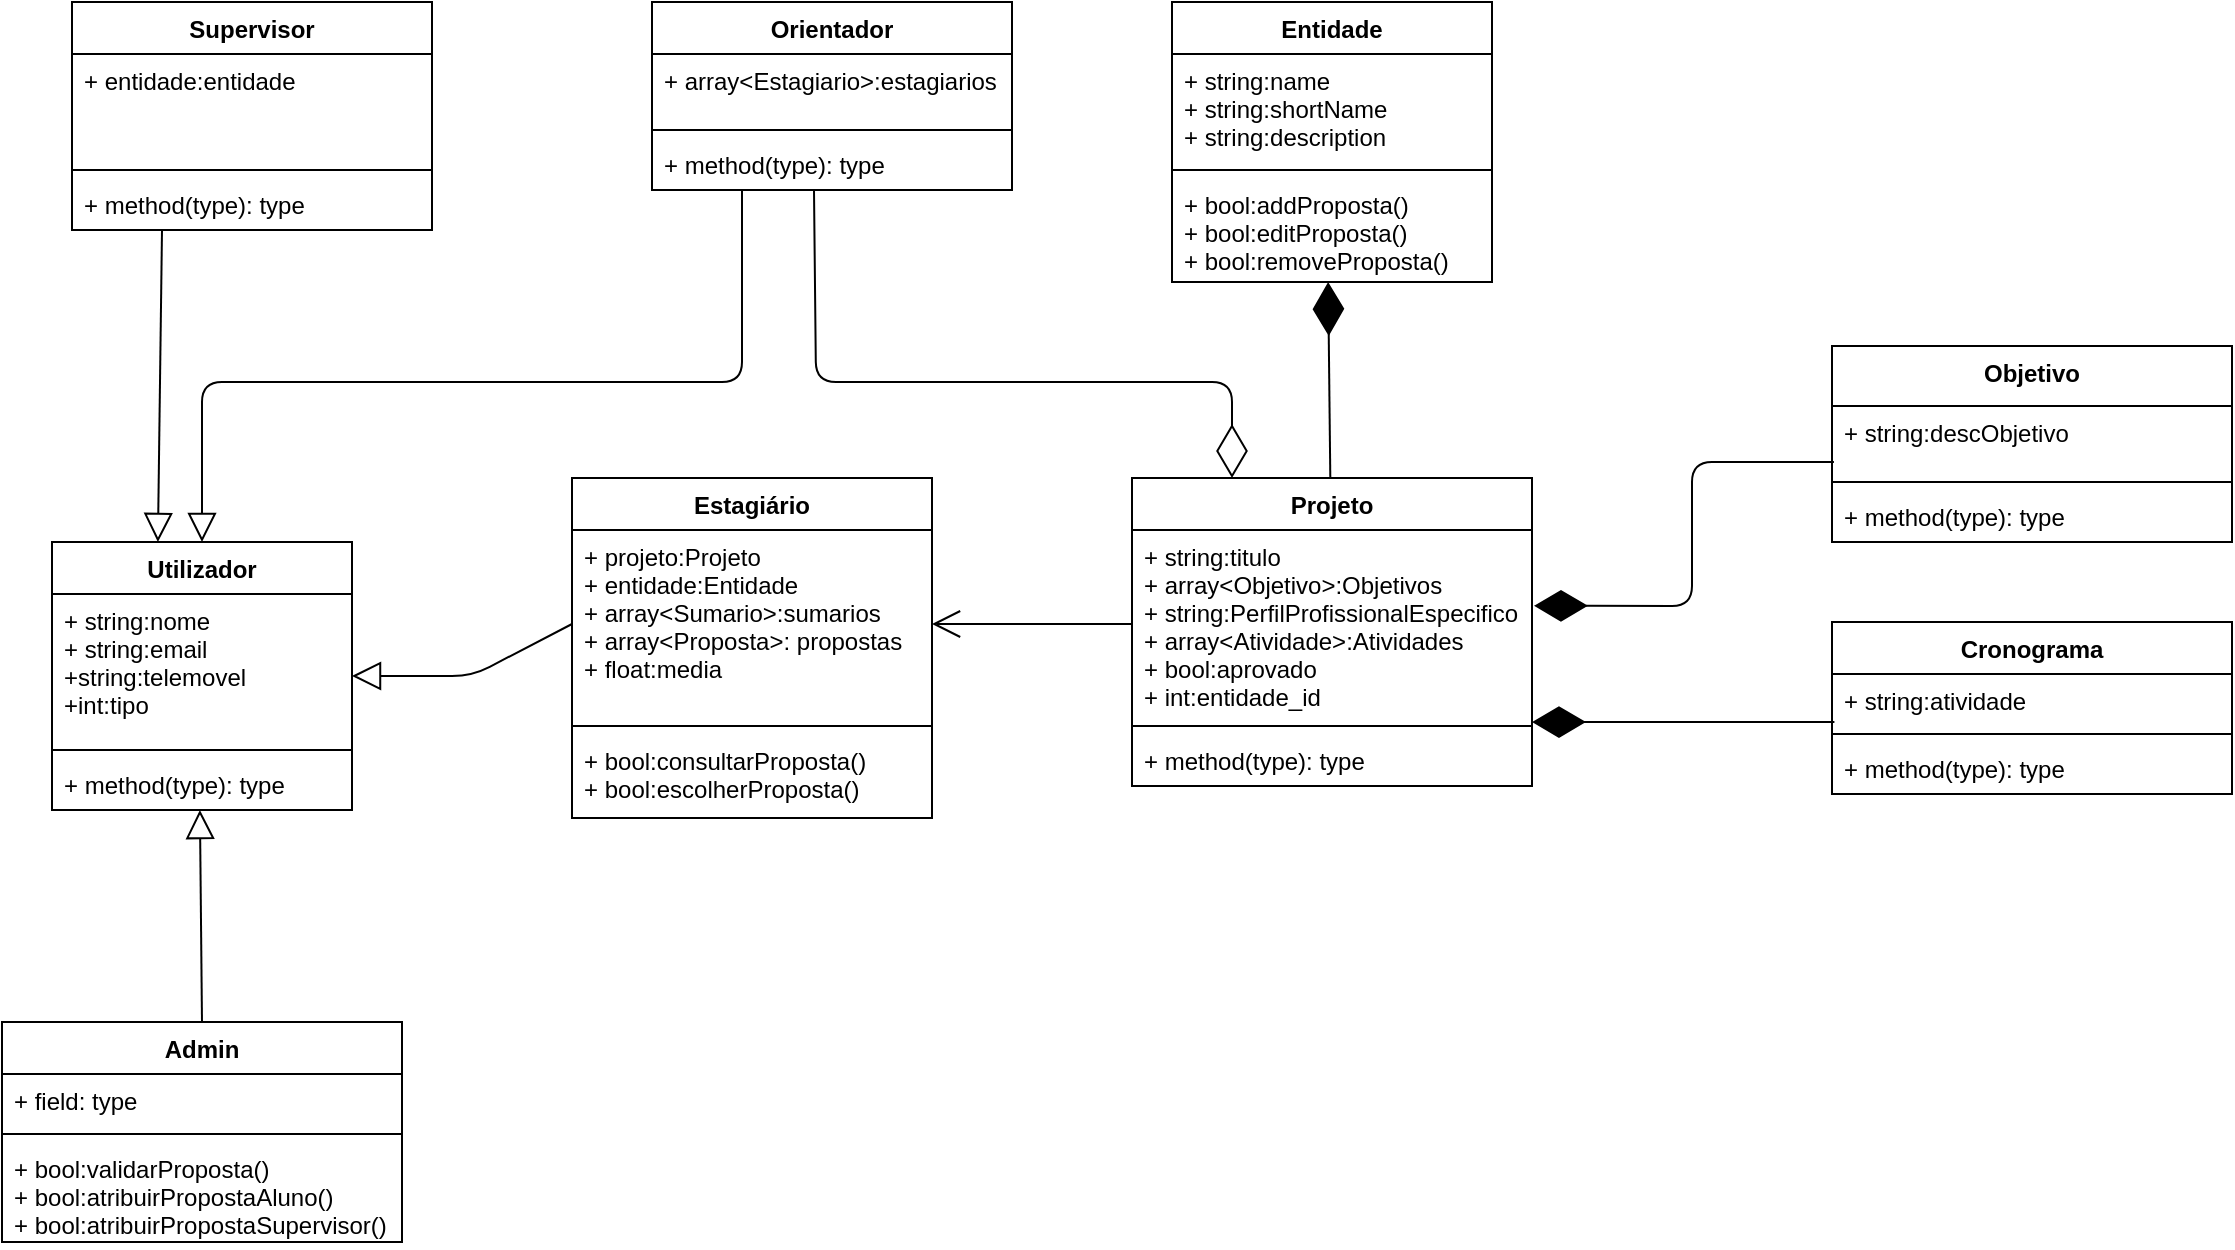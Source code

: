 <mxfile version="14.2.7" type="device"><diagram id="UTzRrUBdHlpDAepOmbyG" name="Page-1"><mxGraphModel dx="1422" dy="763" grid="1" gridSize="10" guides="1" tooltips="1" connect="1" arrows="1" fold="1" page="1" pageScale="1" pageWidth="827" pageHeight="1169" math="0" shadow="0"><root><mxCell id="0"/><mxCell id="1" parent="0"/><mxCell id="HbkX1wtmfrWM2JTnb59R-1" value="Utilizador" style="swimlane;fontStyle=1;align=center;verticalAlign=top;childLayout=stackLayout;horizontal=1;startSize=26;horizontalStack=0;resizeParent=1;resizeParentMax=0;resizeLast=0;collapsible=1;marginBottom=0;" parent="1" vertex="1"><mxGeometry x="70" y="390" width="150" height="134" as="geometry"/></mxCell><mxCell id="HbkX1wtmfrWM2JTnb59R-2" value="+ string:nome&#xA;+ string:email&#xA;+string:telemovel&#xA;+int:tipo&#xA;&#xA;&#xA;&#xA;" style="text;strokeColor=none;fillColor=none;align=left;verticalAlign=top;spacingLeft=4;spacingRight=4;overflow=hidden;rotatable=0;points=[[0,0.5],[1,0.5]];portConstraint=eastwest;" parent="HbkX1wtmfrWM2JTnb59R-1" vertex="1"><mxGeometry y="26" width="150" height="74" as="geometry"/></mxCell><mxCell id="HbkX1wtmfrWM2JTnb59R-3" value="" style="line;strokeWidth=1;fillColor=none;align=left;verticalAlign=middle;spacingTop=-1;spacingLeft=3;spacingRight=3;rotatable=0;labelPosition=right;points=[];portConstraint=eastwest;" parent="HbkX1wtmfrWM2JTnb59R-1" vertex="1"><mxGeometry y="100" width="150" height="8" as="geometry"/></mxCell><mxCell id="HbkX1wtmfrWM2JTnb59R-4" value="+ method(type): type" style="text;strokeColor=none;fillColor=none;align=left;verticalAlign=top;spacingLeft=4;spacingRight=4;overflow=hidden;rotatable=0;points=[[0,0.5],[1,0.5]];portConstraint=eastwest;" parent="HbkX1wtmfrWM2JTnb59R-1" vertex="1"><mxGeometry y="108" width="150" height="26" as="geometry"/></mxCell><mxCell id="HbkX1wtmfrWM2JTnb59R-18" value="Orientador" style="swimlane;fontStyle=1;align=center;verticalAlign=top;childLayout=stackLayout;horizontal=1;startSize=26;horizontalStack=0;resizeParent=1;resizeParentMax=0;resizeLast=0;collapsible=1;marginBottom=0;" parent="1" vertex="1"><mxGeometry x="370" y="120" width="180" height="94" as="geometry"/></mxCell><mxCell id="HbkX1wtmfrWM2JTnb59R-19" value="+ array&lt;Estagiario&gt;:estagiarios" style="text;strokeColor=none;fillColor=none;align=left;verticalAlign=top;spacingLeft=4;spacingRight=4;overflow=hidden;rotatable=0;points=[[0,0.5],[1,0.5]];portConstraint=eastwest;" parent="HbkX1wtmfrWM2JTnb59R-18" vertex="1"><mxGeometry y="26" width="180" height="34" as="geometry"/></mxCell><mxCell id="HbkX1wtmfrWM2JTnb59R-20" value="" style="line;strokeWidth=1;fillColor=none;align=left;verticalAlign=middle;spacingTop=-1;spacingLeft=3;spacingRight=3;rotatable=0;labelPosition=right;points=[];portConstraint=eastwest;" parent="HbkX1wtmfrWM2JTnb59R-18" vertex="1"><mxGeometry y="60" width="180" height="8" as="geometry"/></mxCell><mxCell id="HbkX1wtmfrWM2JTnb59R-21" value="+ method(type): type" style="text;strokeColor=none;fillColor=none;align=left;verticalAlign=top;spacingLeft=4;spacingRight=4;overflow=hidden;rotatable=0;points=[[0,0.5],[1,0.5]];portConstraint=eastwest;" parent="HbkX1wtmfrWM2JTnb59R-18" vertex="1"><mxGeometry y="68" width="180" height="26" as="geometry"/></mxCell><mxCell id="484Vqte_0aY-zLC1-yI5-1" value="Admin" style="swimlane;fontStyle=1;align=center;verticalAlign=top;childLayout=stackLayout;horizontal=1;startSize=26;horizontalStack=0;resizeParent=1;resizeParentMax=0;resizeLast=0;collapsible=1;marginBottom=0;" parent="1" vertex="1"><mxGeometry x="45" y="630" width="200" height="110" as="geometry"/></mxCell><mxCell id="484Vqte_0aY-zLC1-yI5-2" value="+ field: type" style="text;strokeColor=none;fillColor=none;align=left;verticalAlign=top;spacingLeft=4;spacingRight=4;overflow=hidden;rotatable=0;points=[[0,0.5],[1,0.5]];portConstraint=eastwest;" parent="484Vqte_0aY-zLC1-yI5-1" vertex="1"><mxGeometry y="26" width="200" height="26" as="geometry"/></mxCell><mxCell id="484Vqte_0aY-zLC1-yI5-3" value="" style="line;strokeWidth=1;fillColor=none;align=left;verticalAlign=middle;spacingTop=-1;spacingLeft=3;spacingRight=3;rotatable=0;labelPosition=right;points=[];portConstraint=eastwest;" parent="484Vqte_0aY-zLC1-yI5-1" vertex="1"><mxGeometry y="52" width="200" height="8" as="geometry"/></mxCell><mxCell id="484Vqte_0aY-zLC1-yI5-4" value="+ bool:validarProposta()&#xA;+ bool:atribuirPropostaAluno()&#xA;+ bool:atribuirPropostaSupervisor()" style="text;strokeColor=none;fillColor=none;align=left;verticalAlign=top;spacingLeft=4;spacingRight=4;overflow=hidden;rotatable=0;points=[[0,0.5],[1,0.5]];portConstraint=eastwest;" parent="484Vqte_0aY-zLC1-yI5-1" vertex="1"><mxGeometry y="60" width="200" height="50" as="geometry"/></mxCell><mxCell id="HbkX1wtmfrWM2JTnb59R-22" value="Entidade" style="swimlane;fontStyle=1;align=center;verticalAlign=top;childLayout=stackLayout;horizontal=1;startSize=26;horizontalStack=0;resizeParent=1;resizeParentMax=0;resizeLast=0;collapsible=1;marginBottom=0;" parent="1" vertex="1"><mxGeometry x="630" y="120" width="160" height="140" as="geometry"/></mxCell><mxCell id="HbkX1wtmfrWM2JTnb59R-23" value="+ string:name&#xA;+ string:shortName&#xA;+ string:description" style="text;strokeColor=none;fillColor=none;align=left;verticalAlign=top;spacingLeft=4;spacingRight=4;overflow=hidden;rotatable=0;points=[[0,0.5],[1,0.5]];portConstraint=eastwest;" parent="HbkX1wtmfrWM2JTnb59R-22" vertex="1"><mxGeometry y="26" width="160" height="54" as="geometry"/></mxCell><mxCell id="HbkX1wtmfrWM2JTnb59R-24" value="" style="line;strokeWidth=1;fillColor=none;align=left;verticalAlign=middle;spacingTop=-1;spacingLeft=3;spacingRight=3;rotatable=0;labelPosition=right;points=[];portConstraint=eastwest;" parent="HbkX1wtmfrWM2JTnb59R-22" vertex="1"><mxGeometry y="80" width="160" height="8" as="geometry"/></mxCell><mxCell id="HbkX1wtmfrWM2JTnb59R-25" value="+ bool:addProposta()&#xA;+ bool:editProposta()&#xA;+ bool:removeProposta()" style="text;strokeColor=none;fillColor=none;align=left;verticalAlign=top;spacingLeft=4;spacingRight=4;overflow=hidden;rotatable=0;points=[[0,0.5],[1,0.5]];portConstraint=eastwest;" parent="HbkX1wtmfrWM2JTnb59R-22" vertex="1"><mxGeometry y="88" width="160" height="52" as="geometry"/></mxCell><mxCell id="HbkX1wtmfrWM2JTnb59R-39" value="Supervisor" style="swimlane;fontStyle=1;align=center;verticalAlign=top;childLayout=stackLayout;horizontal=1;startSize=26;horizontalStack=0;resizeParent=1;resizeParentMax=0;resizeLast=0;collapsible=1;marginBottom=0;" parent="1" vertex="1"><mxGeometry x="80" y="120" width="180" height="114" as="geometry"/></mxCell><mxCell id="HbkX1wtmfrWM2JTnb59R-40" value="+ entidade:entidade&#xA;" style="text;strokeColor=none;fillColor=none;align=left;verticalAlign=top;spacingLeft=4;spacingRight=4;overflow=hidden;rotatable=0;points=[[0,0.5],[1,0.5]];portConstraint=eastwest;" parent="HbkX1wtmfrWM2JTnb59R-39" vertex="1"><mxGeometry y="26" width="180" height="54" as="geometry"/></mxCell><mxCell id="HbkX1wtmfrWM2JTnb59R-41" value="" style="line;strokeWidth=1;fillColor=none;align=left;verticalAlign=middle;spacingTop=-1;spacingLeft=3;spacingRight=3;rotatable=0;labelPosition=right;points=[];portConstraint=eastwest;" parent="HbkX1wtmfrWM2JTnb59R-39" vertex="1"><mxGeometry y="80" width="180" height="8" as="geometry"/></mxCell><mxCell id="HbkX1wtmfrWM2JTnb59R-42" value="+ method(type): type" style="text;strokeColor=none;fillColor=none;align=left;verticalAlign=top;spacingLeft=4;spacingRight=4;overflow=hidden;rotatable=0;points=[[0,0.5],[1,0.5]];portConstraint=eastwest;" parent="HbkX1wtmfrWM2JTnb59R-39" vertex="1"><mxGeometry y="88" width="180" height="26" as="geometry"/></mxCell><mxCell id="HbkX1wtmfrWM2JTnb59R-14" value="Estagiário" style="swimlane;fontStyle=1;align=center;verticalAlign=top;childLayout=stackLayout;horizontal=1;startSize=26;horizontalStack=0;resizeParent=1;resizeParentMax=0;resizeLast=0;collapsible=1;marginBottom=0;" parent="1" vertex="1"><mxGeometry x="330" y="358" width="180" height="170" as="geometry"/></mxCell><mxCell id="HbkX1wtmfrWM2JTnb59R-15" value="+ projeto:Projeto&#xA;+ entidade:Entidade&#xA;+ array&lt;Sumario&gt;:sumarios&#xA;+ array&lt;Proposta&gt;: propostas&#xA;+ float:media" style="text;strokeColor=none;fillColor=none;align=left;verticalAlign=top;spacingLeft=4;spacingRight=4;overflow=hidden;rotatable=0;points=[[0,0.5],[1,0.5]];portConstraint=eastwest;" parent="HbkX1wtmfrWM2JTnb59R-14" vertex="1"><mxGeometry y="26" width="180" height="94" as="geometry"/></mxCell><mxCell id="HbkX1wtmfrWM2JTnb59R-16" value="" style="line;strokeWidth=1;fillColor=none;align=left;verticalAlign=middle;spacingTop=-1;spacingLeft=3;spacingRight=3;rotatable=0;labelPosition=right;points=[];portConstraint=eastwest;" parent="HbkX1wtmfrWM2JTnb59R-14" vertex="1"><mxGeometry y="120" width="180" height="8" as="geometry"/></mxCell><mxCell id="HbkX1wtmfrWM2JTnb59R-17" value="+ bool:consultarProposta()&#xA;+ bool:escolherProposta()" style="text;strokeColor=none;fillColor=none;align=left;verticalAlign=top;spacingLeft=4;spacingRight=4;overflow=hidden;rotatable=0;points=[[0,0.5],[1,0.5]];portConstraint=eastwest;" parent="HbkX1wtmfrWM2JTnb59R-14" vertex="1"><mxGeometry y="128" width="180" height="42" as="geometry"/></mxCell><mxCell id="HbkX1wtmfrWM2JTnb59R-5" value="Projeto" style="swimlane;fontStyle=1;align=center;verticalAlign=top;childLayout=stackLayout;horizontal=1;startSize=26;horizontalStack=0;resizeParent=1;resizeParentMax=0;resizeLast=0;collapsible=1;marginBottom=0;" parent="1" vertex="1"><mxGeometry x="610" y="358" width="200" height="154" as="geometry"/></mxCell><mxCell id="HbkX1wtmfrWM2JTnb59R-6" value="+ string:titulo&#xA;+ array&lt;Objetivo&gt;:Objetivos&#xA;+ string:PerfilProfissionalEspecifico&#xA;+ array&lt;Atividade&gt;:Atividades&#xA;+ bool:aprovado&#xA;+ int:entidade_id&#xA;" style="text;strokeColor=none;fillColor=none;align=left;verticalAlign=top;spacingLeft=4;spacingRight=4;overflow=hidden;rotatable=0;points=[[0,0.5],[1,0.5]];portConstraint=eastwest;" parent="HbkX1wtmfrWM2JTnb59R-5" vertex="1"><mxGeometry y="26" width="200" height="94" as="geometry"/></mxCell><mxCell id="HbkX1wtmfrWM2JTnb59R-7" value="" style="line;strokeWidth=1;fillColor=none;align=left;verticalAlign=middle;spacingTop=-1;spacingLeft=3;spacingRight=3;rotatable=0;labelPosition=right;points=[];portConstraint=eastwest;" parent="HbkX1wtmfrWM2JTnb59R-5" vertex="1"><mxGeometry y="120" width="200" height="8" as="geometry"/></mxCell><mxCell id="HbkX1wtmfrWM2JTnb59R-8" value="+ method(type): type" style="text;strokeColor=none;fillColor=none;align=left;verticalAlign=top;spacingLeft=4;spacingRight=4;overflow=hidden;rotatable=0;points=[[0,0.5],[1,0.5]];portConstraint=eastwest;" parent="HbkX1wtmfrWM2JTnb59R-5" vertex="1"><mxGeometry y="128" width="200" height="26" as="geometry"/></mxCell><mxCell id="484Vqte_0aY-zLC1-yI5-19" value="" style="endArrow=open;endFill=1;endSize=12;html=1;exitX=0;exitY=0.5;exitDx=0;exitDy=0;" parent="1" source="HbkX1wtmfrWM2JTnb59R-6" edge="1"><mxGeometry width="160" relative="1" as="geometry"><mxPoint x="610" y="433" as="sourcePoint"/><mxPoint x="510" y="431" as="targetPoint"/></mxGeometry></mxCell><mxCell id="HbkX1wtmfrWM2JTnb59R-26" value="Objetivo" style="swimlane;fontStyle=1;align=center;verticalAlign=top;childLayout=stackLayout;horizontal=1;startSize=30;horizontalStack=0;resizeParent=1;resizeParentMax=0;resizeLast=0;collapsible=1;marginBottom=0;" parent="1" vertex="1"><mxGeometry x="960" y="292" width="200" height="98" as="geometry"/></mxCell><mxCell id="HbkX1wtmfrWM2JTnb59R-27" value="+ string:descObjetivo&#xA;" style="text;strokeColor=none;fillColor=none;align=left;verticalAlign=top;spacingLeft=4;spacingRight=4;overflow=hidden;rotatable=0;points=[[0,0.5],[1,0.5]];portConstraint=eastwest;" parent="HbkX1wtmfrWM2JTnb59R-26" vertex="1"><mxGeometry y="30" width="200" height="34" as="geometry"/></mxCell><mxCell id="HbkX1wtmfrWM2JTnb59R-28" value="" style="line;strokeWidth=1;fillColor=none;align=left;verticalAlign=middle;spacingTop=-1;spacingLeft=3;spacingRight=3;rotatable=0;labelPosition=right;points=[];portConstraint=eastwest;" parent="HbkX1wtmfrWM2JTnb59R-26" vertex="1"><mxGeometry y="64" width="200" height="8" as="geometry"/></mxCell><mxCell id="HbkX1wtmfrWM2JTnb59R-29" value="+ method(type): type" style="text;strokeColor=none;fillColor=none;align=left;verticalAlign=top;spacingLeft=4;spacingRight=4;overflow=hidden;rotatable=0;points=[[0,0.5],[1,0.5]];portConstraint=eastwest;" parent="HbkX1wtmfrWM2JTnb59R-26" vertex="1"><mxGeometry y="72" width="200" height="26" as="geometry"/></mxCell><mxCell id="_Y9MNjo3REweXl93o-yV-7" value="Cronograma" style="swimlane;fontStyle=1;align=center;verticalAlign=top;childLayout=stackLayout;horizontal=1;startSize=26;horizontalStack=0;resizeParent=1;resizeParentMax=0;resizeLast=0;collapsible=1;marginBottom=0;" parent="1" vertex="1"><mxGeometry x="960" y="430" width="200" height="86" as="geometry"/></mxCell><mxCell id="_Y9MNjo3REweXl93o-yV-8" value="+ string:atividade" style="text;strokeColor=none;fillColor=none;align=left;verticalAlign=top;spacingLeft=4;spacingRight=4;overflow=hidden;rotatable=0;points=[[0,0.5],[1,0.5]];portConstraint=eastwest;" parent="_Y9MNjo3REweXl93o-yV-7" vertex="1"><mxGeometry y="26" width="200" height="26" as="geometry"/></mxCell><mxCell id="_Y9MNjo3REweXl93o-yV-9" value="" style="line;strokeWidth=1;fillColor=none;align=left;verticalAlign=middle;spacingTop=-1;spacingLeft=3;spacingRight=3;rotatable=0;labelPosition=right;points=[];portConstraint=eastwest;" parent="_Y9MNjo3REweXl93o-yV-7" vertex="1"><mxGeometry y="52" width="200" height="8" as="geometry"/></mxCell><mxCell id="_Y9MNjo3REweXl93o-yV-10" value="+ method(type): type" style="text;strokeColor=none;fillColor=none;align=left;verticalAlign=top;spacingLeft=4;spacingRight=4;overflow=hidden;rotatable=0;points=[[0,0.5],[1,0.5]];portConstraint=eastwest;" parent="_Y9MNjo3REweXl93o-yV-7" vertex="1"><mxGeometry y="60" width="200" height="26" as="geometry"/></mxCell><mxCell id="E5fywX1vE359T4CWGSiY-1" value="" style="endArrow=diamondThin;endFill=1;endSize=24;html=1;entryX=1;entryY=0.976;entryDx=0;entryDy=0;entryPerimeter=0;exitX=0.006;exitY=0.923;exitDx=0;exitDy=0;exitPerimeter=0;" parent="1" source="_Y9MNjo3REweXl93o-yV-8" edge="1"><mxGeometry width="160" relative="1" as="geometry"><mxPoint x="970" y="604" as="sourcePoint"/><mxPoint x="810" y="480.024" as="targetPoint"/><Array as="points"><mxPoint x="860" y="480"/></Array></mxGeometry></mxCell><mxCell id="r8humelKKZTn6ag4jBME-1" value="" style="endArrow=diamondThin;endFill=1;endSize=24;html=1;entryX=1.005;entryY=0.403;entryDx=0;entryDy=0;entryPerimeter=0;exitX=0.006;exitY=0.923;exitDx=0;exitDy=0;exitPerimeter=0;" parent="1" target="HbkX1wtmfrWM2JTnb59R-6" edge="1"><mxGeometry width="160" relative="1" as="geometry"><mxPoint x="960.96" y="349.998" as="sourcePoint"/><mxPoint x="810" y="350.024" as="targetPoint"/><Array as="points"><mxPoint x="890" y="350"/><mxPoint x="890" y="422"/></Array></mxGeometry></mxCell><mxCell id="BFwInEFVsZtpmStZcyNN-1" value="" style="endArrow=diamondThin;endFill=1;endSize=24;html=1;entryX=0.488;entryY=1;entryDx=0;entryDy=0;entryPerimeter=0;" edge="1" parent="1" source="HbkX1wtmfrWM2JTnb59R-5" target="HbkX1wtmfrWM2JTnb59R-25"><mxGeometry width="160" relative="1" as="geometry"><mxPoint x="700" y="350" as="sourcePoint"/><mxPoint x="700" y="260" as="targetPoint"/></mxGeometry></mxCell><mxCell id="BFwInEFVsZtpmStZcyNN-2" value="" style="endArrow=diamondThin;endFill=0;endSize=24;html=1;entryX=0.25;entryY=0;entryDx=0;entryDy=0;exitX=0.45;exitY=1;exitDx=0;exitDy=0;exitPerimeter=0;" edge="1" parent="1" source="HbkX1wtmfrWM2JTnb59R-21" target="HbkX1wtmfrWM2JTnb59R-5"><mxGeometry width="160" relative="1" as="geometry"><mxPoint x="452" y="220" as="sourcePoint"/><mxPoint x="620" y="290" as="targetPoint"/><Array as="points"><mxPoint x="452" y="310"/><mxPoint x="660" y="310"/></Array></mxGeometry></mxCell><mxCell id="BFwInEFVsZtpmStZcyNN-3" value="" style="edgeStyle=none;html=1;endSize=12;endArrow=block;endFill=0;exitX=0.25;exitY=1;exitDx=0;exitDy=0;entryX=0.5;entryY=0;entryDx=0;entryDy=0;" edge="1" parent="1" source="HbkX1wtmfrWM2JTnb59R-18" target="HbkX1wtmfrWM2JTnb59R-1"><mxGeometry width="160" relative="1" as="geometry"><mxPoint x="85" y="292" as="sourcePoint"/><mxPoint x="245" y="292" as="targetPoint"/><Array as="points"><mxPoint x="415" y="310"/><mxPoint x="145" y="310"/></Array></mxGeometry></mxCell><mxCell id="BFwInEFVsZtpmStZcyNN-5" value="" style="edgeStyle=none;html=1;endSize=12;endArrow=block;endFill=0;entryX=0.353;entryY=0;entryDx=0;entryDy=0;entryPerimeter=0;exitX=0.25;exitY=1;exitDx=0;exitDy=0;" edge="1" parent="1" source="HbkX1wtmfrWM2JTnb59R-39" target="HbkX1wtmfrWM2JTnb59R-1"><mxGeometry width="160" relative="1" as="geometry"><mxPoint x="123" y="270" as="sourcePoint"/><mxPoint x="145" y="390" as="targetPoint"/></mxGeometry></mxCell><mxCell id="BFwInEFVsZtpmStZcyNN-6" value="" style="edgeStyle=none;html=1;endSize=12;endArrow=block;endFill=0;exitX=0;exitY=0.5;exitDx=0;exitDy=0;entryX=1;entryY=0.5;entryDx=0;entryDy=0;" edge="1" parent="1" source="HbkX1wtmfrWM2JTnb59R-15" target="HbkX1wtmfrWM2JTnb59R-1"><mxGeometry width="160" relative="1" as="geometry"><mxPoint x="415" y="214" as="sourcePoint"/><mxPoint x="145" y="390" as="targetPoint"/><Array as="points"><mxPoint x="280" y="457"/></Array></mxGeometry></mxCell><mxCell id="BFwInEFVsZtpmStZcyNN-7" value="" style="edgeStyle=none;html=1;endSize=12;endArrow=block;endFill=0;exitX=0.5;exitY=0;exitDx=0;exitDy=0;entryX=0.493;entryY=1;entryDx=0;entryDy=0;entryPerimeter=0;" edge="1" parent="1" source="484Vqte_0aY-zLC1-yI5-1" target="HbkX1wtmfrWM2JTnb59R-4"><mxGeometry width="160" relative="1" as="geometry"><mxPoint x="300" y="550" as="sourcePoint"/><mxPoint x="160" y="560" as="targetPoint"/><Array as="points"/></mxGeometry></mxCell></root></mxGraphModel></diagram></mxfile>